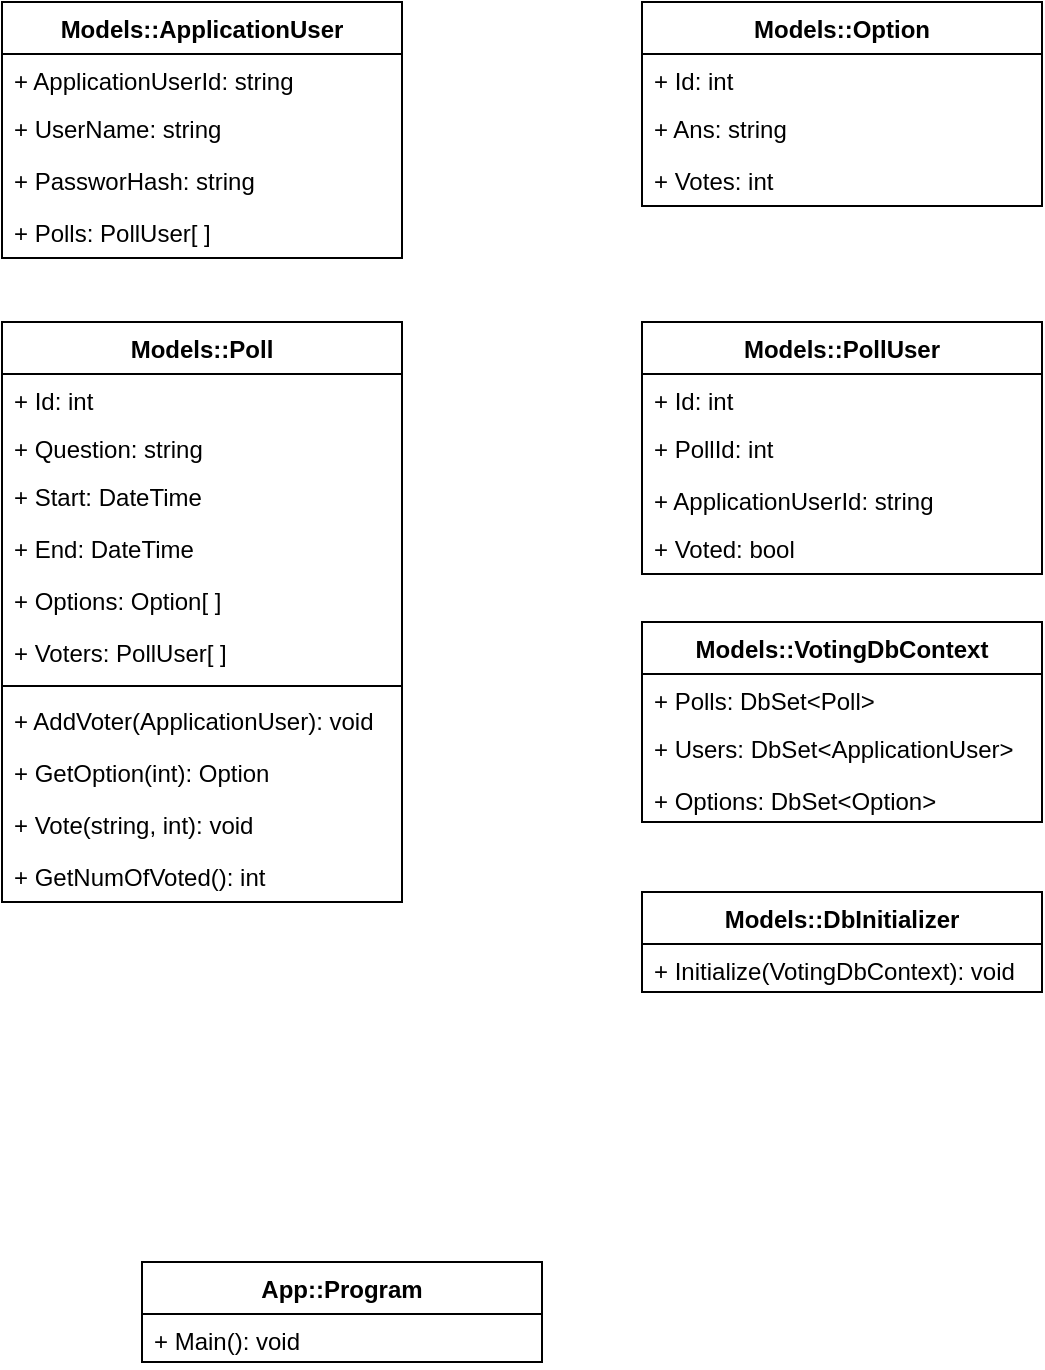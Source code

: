 <mxfile version="21.2.1" type="device">
  <diagram name="1 oldal" id="dmnZnvyxllZAfZTgildL">
    <mxGraphModel dx="1049" dy="606" grid="1" gridSize="10" guides="1" tooltips="1" connect="1" arrows="1" fold="1" page="1" pageScale="1" pageWidth="827" pageHeight="1169" math="0" shadow="0">
      <root>
        <mxCell id="0" />
        <mxCell id="1" parent="0" />
        <mxCell id="UDBaq7kM4RMIHcaD6gqt-50" value="Models::ApplicationUser" style="swimlane;fontStyle=1;align=center;verticalAlign=top;childLayout=stackLayout;horizontal=1;startSize=26;horizontalStack=0;resizeParent=1;resizeParentMax=0;resizeLast=0;collapsible=1;marginBottom=0;whiteSpace=wrap;html=1;" vertex="1" parent="1">
          <mxGeometry x="80" y="40" width="200" height="128" as="geometry" />
        </mxCell>
        <mxCell id="UDBaq7kM4RMIHcaD6gqt-51" value="+ ApplicationUserId: string" style="text;strokeColor=none;fillColor=none;align=left;verticalAlign=top;spacingLeft=4;spacingRight=4;overflow=hidden;rotatable=0;points=[[0,0.5],[1,0.5]];portConstraint=eastwest;whiteSpace=wrap;html=1;" vertex="1" parent="UDBaq7kM4RMIHcaD6gqt-50">
          <mxGeometry y="26" width="200" height="24" as="geometry" />
        </mxCell>
        <mxCell id="UDBaq7kM4RMIHcaD6gqt-55" value="+ UserName: string" style="text;strokeColor=none;fillColor=none;align=left;verticalAlign=top;spacingLeft=4;spacingRight=4;overflow=hidden;rotatable=0;points=[[0,0.5],[1,0.5]];portConstraint=eastwest;whiteSpace=wrap;html=1;" vertex="1" parent="UDBaq7kM4RMIHcaD6gqt-50">
          <mxGeometry y="50" width="200" height="26" as="geometry" />
        </mxCell>
        <mxCell id="UDBaq7kM4RMIHcaD6gqt-54" value="+ PassworHash: string" style="text;strokeColor=none;fillColor=none;align=left;verticalAlign=top;spacingLeft=4;spacingRight=4;overflow=hidden;rotatable=0;points=[[0,0.5],[1,0.5]];portConstraint=eastwest;whiteSpace=wrap;html=1;" vertex="1" parent="UDBaq7kM4RMIHcaD6gqt-50">
          <mxGeometry y="76" width="200" height="26" as="geometry" />
        </mxCell>
        <mxCell id="UDBaq7kM4RMIHcaD6gqt-56" value="+ Polls: PollUser[ ]" style="text;strokeColor=none;fillColor=none;align=left;verticalAlign=top;spacingLeft=4;spacingRight=4;overflow=hidden;rotatable=0;points=[[0,0.5],[1,0.5]];portConstraint=eastwest;whiteSpace=wrap;html=1;" vertex="1" parent="UDBaq7kM4RMIHcaD6gqt-50">
          <mxGeometry y="102" width="200" height="26" as="geometry" />
        </mxCell>
        <mxCell id="UDBaq7kM4RMIHcaD6gqt-57" value="Models::Option" style="swimlane;fontStyle=1;align=center;verticalAlign=top;childLayout=stackLayout;horizontal=1;startSize=26;horizontalStack=0;resizeParent=1;resizeParentMax=0;resizeLast=0;collapsible=1;marginBottom=0;whiteSpace=wrap;html=1;" vertex="1" parent="1">
          <mxGeometry x="400" y="40" width="200" height="102" as="geometry" />
        </mxCell>
        <mxCell id="UDBaq7kM4RMIHcaD6gqt-58" value="+ Id: int" style="text;strokeColor=none;fillColor=none;align=left;verticalAlign=top;spacingLeft=4;spacingRight=4;overflow=hidden;rotatable=0;points=[[0,0.5],[1,0.5]];portConstraint=eastwest;whiteSpace=wrap;html=1;" vertex="1" parent="UDBaq7kM4RMIHcaD6gqt-57">
          <mxGeometry y="26" width="200" height="24" as="geometry" />
        </mxCell>
        <mxCell id="UDBaq7kM4RMIHcaD6gqt-59" value="+ Ans: string" style="text;strokeColor=none;fillColor=none;align=left;verticalAlign=top;spacingLeft=4;spacingRight=4;overflow=hidden;rotatable=0;points=[[0,0.5],[1,0.5]];portConstraint=eastwest;whiteSpace=wrap;html=1;" vertex="1" parent="UDBaq7kM4RMIHcaD6gqt-57">
          <mxGeometry y="50" width="200" height="26" as="geometry" />
        </mxCell>
        <mxCell id="UDBaq7kM4RMIHcaD6gqt-60" value="+ Votes: int" style="text;strokeColor=none;fillColor=none;align=left;verticalAlign=top;spacingLeft=4;spacingRight=4;overflow=hidden;rotatable=0;points=[[0,0.5],[1,0.5]];portConstraint=eastwest;whiteSpace=wrap;html=1;" vertex="1" parent="UDBaq7kM4RMIHcaD6gqt-57">
          <mxGeometry y="76" width="200" height="26" as="geometry" />
        </mxCell>
        <mxCell id="UDBaq7kM4RMIHcaD6gqt-64" value="Models::Poll" style="swimlane;fontStyle=1;align=center;verticalAlign=top;childLayout=stackLayout;horizontal=1;startSize=26;horizontalStack=0;resizeParent=1;resizeParentMax=0;resizeLast=0;collapsible=1;marginBottom=0;whiteSpace=wrap;html=1;" vertex="1" parent="1">
          <mxGeometry x="80" y="200" width="200" height="290" as="geometry" />
        </mxCell>
        <mxCell id="UDBaq7kM4RMIHcaD6gqt-76" value="+ Id: int" style="text;strokeColor=none;fillColor=none;align=left;verticalAlign=top;spacingLeft=4;spacingRight=4;overflow=hidden;rotatable=0;points=[[0,0.5],[1,0.5]];portConstraint=eastwest;whiteSpace=wrap;html=1;" vertex="1" parent="UDBaq7kM4RMIHcaD6gqt-64">
          <mxGeometry y="26" width="200" height="24" as="geometry" />
        </mxCell>
        <mxCell id="UDBaq7kM4RMIHcaD6gqt-65" value="+ Question: string" style="text;strokeColor=none;fillColor=none;align=left;verticalAlign=top;spacingLeft=4;spacingRight=4;overflow=hidden;rotatable=0;points=[[0,0.5],[1,0.5]];portConstraint=eastwest;whiteSpace=wrap;html=1;" vertex="1" parent="UDBaq7kM4RMIHcaD6gqt-64">
          <mxGeometry y="50" width="200" height="24" as="geometry" />
        </mxCell>
        <mxCell id="UDBaq7kM4RMIHcaD6gqt-66" value="+ Start: DateTime" style="text;strokeColor=none;fillColor=none;align=left;verticalAlign=top;spacingLeft=4;spacingRight=4;overflow=hidden;rotatable=0;points=[[0,0.5],[1,0.5]];portConstraint=eastwest;whiteSpace=wrap;html=1;" vertex="1" parent="UDBaq7kM4RMIHcaD6gqt-64">
          <mxGeometry y="74" width="200" height="26" as="geometry" />
        </mxCell>
        <mxCell id="UDBaq7kM4RMIHcaD6gqt-77" value="+ End: DateTime" style="text;strokeColor=none;fillColor=none;align=left;verticalAlign=top;spacingLeft=4;spacingRight=4;overflow=hidden;rotatable=0;points=[[0,0.5],[1,0.5]];portConstraint=eastwest;whiteSpace=wrap;html=1;" vertex="1" parent="UDBaq7kM4RMIHcaD6gqt-64">
          <mxGeometry y="100" width="200" height="26" as="geometry" />
        </mxCell>
        <mxCell id="UDBaq7kM4RMIHcaD6gqt-67" value="+ Options: Option[ ]" style="text;strokeColor=none;fillColor=none;align=left;verticalAlign=top;spacingLeft=4;spacingRight=4;overflow=hidden;rotatable=0;points=[[0,0.5],[1,0.5]];portConstraint=eastwest;whiteSpace=wrap;html=1;" vertex="1" parent="UDBaq7kM4RMIHcaD6gqt-64">
          <mxGeometry y="126" width="200" height="26" as="geometry" />
        </mxCell>
        <mxCell id="UDBaq7kM4RMIHcaD6gqt-68" value="+ Voters: PollUser[ ]" style="text;strokeColor=none;fillColor=none;align=left;verticalAlign=top;spacingLeft=4;spacingRight=4;overflow=hidden;rotatable=0;points=[[0,0.5],[1,0.5]];portConstraint=eastwest;whiteSpace=wrap;html=1;" vertex="1" parent="UDBaq7kM4RMIHcaD6gqt-64">
          <mxGeometry y="152" width="200" height="26" as="geometry" />
        </mxCell>
        <mxCell id="UDBaq7kM4RMIHcaD6gqt-69" value="" style="line;strokeWidth=1;fillColor=none;align=left;verticalAlign=middle;spacingTop=-1;spacingLeft=3;spacingRight=3;rotatable=0;labelPosition=right;points=[];portConstraint=eastwest;strokeColor=inherit;" vertex="1" parent="UDBaq7kM4RMIHcaD6gqt-64">
          <mxGeometry y="178" width="200" height="8" as="geometry" />
        </mxCell>
        <mxCell id="UDBaq7kM4RMIHcaD6gqt-70" value="+ AddVoter(ApplicationUser): void" style="text;strokeColor=none;fillColor=none;align=left;verticalAlign=top;spacingLeft=4;spacingRight=4;overflow=hidden;rotatable=0;points=[[0,0.5],[1,0.5]];portConstraint=eastwest;whiteSpace=wrap;html=1;" vertex="1" parent="UDBaq7kM4RMIHcaD6gqt-64">
          <mxGeometry y="186" width="200" height="26" as="geometry" />
        </mxCell>
        <mxCell id="UDBaq7kM4RMIHcaD6gqt-79" value="+ GetOption(int): Option" style="text;strokeColor=none;fillColor=none;align=left;verticalAlign=top;spacingLeft=4;spacingRight=4;overflow=hidden;rotatable=0;points=[[0,0.5],[1,0.5]];portConstraint=eastwest;whiteSpace=wrap;html=1;" vertex="1" parent="UDBaq7kM4RMIHcaD6gqt-64">
          <mxGeometry y="212" width="200" height="26" as="geometry" />
        </mxCell>
        <mxCell id="UDBaq7kM4RMIHcaD6gqt-78" value="+ Vote(string, int): void" style="text;strokeColor=none;fillColor=none;align=left;verticalAlign=top;spacingLeft=4;spacingRight=4;overflow=hidden;rotatable=0;points=[[0,0.5],[1,0.5]];portConstraint=eastwest;whiteSpace=wrap;html=1;" vertex="1" parent="UDBaq7kM4RMIHcaD6gqt-64">
          <mxGeometry y="238" width="200" height="26" as="geometry" />
        </mxCell>
        <mxCell id="UDBaq7kM4RMIHcaD6gqt-80" value="+ GetNumOfVoted(): int" style="text;strokeColor=none;fillColor=none;align=left;verticalAlign=top;spacingLeft=4;spacingRight=4;overflow=hidden;rotatable=0;points=[[0,0.5],[1,0.5]];portConstraint=eastwest;whiteSpace=wrap;html=1;" vertex="1" parent="UDBaq7kM4RMIHcaD6gqt-64">
          <mxGeometry y="264" width="200" height="26" as="geometry" />
        </mxCell>
        <mxCell id="UDBaq7kM4RMIHcaD6gqt-71" value="Models::PollUser" style="swimlane;fontStyle=1;align=center;verticalAlign=top;childLayout=stackLayout;horizontal=1;startSize=26;horizontalStack=0;resizeParent=1;resizeParentMax=0;resizeLast=0;collapsible=1;marginBottom=0;whiteSpace=wrap;html=1;" vertex="1" parent="1">
          <mxGeometry x="400" y="200" width="200" height="126" as="geometry" />
        </mxCell>
        <mxCell id="UDBaq7kM4RMIHcaD6gqt-72" value="+ Id: int" style="text;strokeColor=none;fillColor=none;align=left;verticalAlign=top;spacingLeft=4;spacingRight=4;overflow=hidden;rotatable=0;points=[[0,0.5],[1,0.5]];portConstraint=eastwest;whiteSpace=wrap;html=1;" vertex="1" parent="UDBaq7kM4RMIHcaD6gqt-71">
          <mxGeometry y="26" width="200" height="24" as="geometry" />
        </mxCell>
        <mxCell id="UDBaq7kM4RMIHcaD6gqt-73" value="+ PollId: int" style="text;strokeColor=none;fillColor=none;align=left;verticalAlign=top;spacingLeft=4;spacingRight=4;overflow=hidden;rotatable=0;points=[[0,0.5],[1,0.5]];portConstraint=eastwest;whiteSpace=wrap;html=1;" vertex="1" parent="UDBaq7kM4RMIHcaD6gqt-71">
          <mxGeometry y="50" width="200" height="26" as="geometry" />
        </mxCell>
        <mxCell id="UDBaq7kM4RMIHcaD6gqt-75" value="+ ApplicationUserId: string" style="text;strokeColor=none;fillColor=none;align=left;verticalAlign=top;spacingLeft=4;spacingRight=4;overflow=hidden;rotatable=0;points=[[0,0.5],[1,0.5]];portConstraint=eastwest;whiteSpace=wrap;html=1;" vertex="1" parent="UDBaq7kM4RMIHcaD6gqt-71">
          <mxGeometry y="76" width="200" height="24" as="geometry" />
        </mxCell>
        <mxCell id="UDBaq7kM4RMIHcaD6gqt-74" value="+ Voted: bool" style="text;strokeColor=none;fillColor=none;align=left;verticalAlign=top;spacingLeft=4;spacingRight=4;overflow=hidden;rotatable=0;points=[[0,0.5],[1,0.5]];portConstraint=eastwest;whiteSpace=wrap;html=1;" vertex="1" parent="UDBaq7kM4RMIHcaD6gqt-71">
          <mxGeometry y="100" width="200" height="26" as="geometry" />
        </mxCell>
        <mxCell id="UDBaq7kM4RMIHcaD6gqt-81" value="Models::VotingDbContext" style="swimlane;fontStyle=1;align=center;verticalAlign=top;childLayout=stackLayout;horizontal=1;startSize=26;horizontalStack=0;resizeParent=1;resizeParentMax=0;resizeLast=0;collapsible=1;marginBottom=0;whiteSpace=wrap;html=1;" vertex="1" parent="1">
          <mxGeometry x="400" y="350" width="200" height="100" as="geometry" />
        </mxCell>
        <mxCell id="UDBaq7kM4RMIHcaD6gqt-82" value="+ Polls: DbSet&amp;lt;Poll&amp;gt;" style="text;strokeColor=none;fillColor=none;align=left;verticalAlign=top;spacingLeft=4;spacingRight=4;overflow=hidden;rotatable=0;points=[[0,0.5],[1,0.5]];portConstraint=eastwest;whiteSpace=wrap;html=1;" vertex="1" parent="UDBaq7kM4RMIHcaD6gqt-81">
          <mxGeometry y="26" width="200" height="24" as="geometry" />
        </mxCell>
        <mxCell id="UDBaq7kM4RMIHcaD6gqt-83" value="+ Users: DbSet&amp;lt;ApplicationUser&amp;gt;" style="text;strokeColor=none;fillColor=none;align=left;verticalAlign=top;spacingLeft=4;spacingRight=4;overflow=hidden;rotatable=0;points=[[0,0.5],[1,0.5]];portConstraint=eastwest;whiteSpace=wrap;html=1;" vertex="1" parent="UDBaq7kM4RMIHcaD6gqt-81">
          <mxGeometry y="50" width="200" height="26" as="geometry" />
        </mxCell>
        <mxCell id="UDBaq7kM4RMIHcaD6gqt-84" value="+ Options: DbSet&amp;lt;Option&amp;gt;" style="text;strokeColor=none;fillColor=none;align=left;verticalAlign=top;spacingLeft=4;spacingRight=4;overflow=hidden;rotatable=0;points=[[0,0.5],[1,0.5]];portConstraint=eastwest;whiteSpace=wrap;html=1;" vertex="1" parent="UDBaq7kM4RMIHcaD6gqt-81">
          <mxGeometry y="76" width="200" height="24" as="geometry" />
        </mxCell>
        <mxCell id="UDBaq7kM4RMIHcaD6gqt-86" value="Models::DbInitializer" style="swimlane;fontStyle=1;align=center;verticalAlign=top;childLayout=stackLayout;horizontal=1;startSize=26;horizontalStack=0;resizeParent=1;resizeParentMax=0;resizeLast=0;collapsible=1;marginBottom=0;whiteSpace=wrap;html=1;" vertex="1" parent="1">
          <mxGeometry x="400" y="485" width="200" height="50" as="geometry" />
        </mxCell>
        <mxCell id="UDBaq7kM4RMIHcaD6gqt-87" value="+ Initialize(VotingDbContext): void" style="text;strokeColor=none;fillColor=none;align=left;verticalAlign=top;spacingLeft=4;spacingRight=4;overflow=hidden;rotatable=0;points=[[0,0.5],[1,0.5]];portConstraint=eastwest;whiteSpace=wrap;html=1;" vertex="1" parent="UDBaq7kM4RMIHcaD6gqt-86">
          <mxGeometry y="26" width="200" height="24" as="geometry" />
        </mxCell>
        <mxCell id="UDBaq7kM4RMIHcaD6gqt-90" value="App::Program" style="swimlane;fontStyle=1;align=center;verticalAlign=top;childLayout=stackLayout;horizontal=1;startSize=26;horizontalStack=0;resizeParent=1;resizeParentMax=0;resizeLast=0;collapsible=1;marginBottom=0;whiteSpace=wrap;html=1;" vertex="1" parent="1">
          <mxGeometry x="150" y="670" width="200" height="50" as="geometry" />
        </mxCell>
        <mxCell id="UDBaq7kM4RMIHcaD6gqt-91" value="+ Main(): void" style="text;strokeColor=none;fillColor=none;align=left;verticalAlign=top;spacingLeft=4;spacingRight=4;overflow=hidden;rotatable=0;points=[[0,0.5],[1,0.5]];portConstraint=eastwest;whiteSpace=wrap;html=1;" vertex="1" parent="UDBaq7kM4RMIHcaD6gqt-90">
          <mxGeometry y="26" width="200" height="24" as="geometry" />
        </mxCell>
      </root>
    </mxGraphModel>
  </diagram>
</mxfile>
